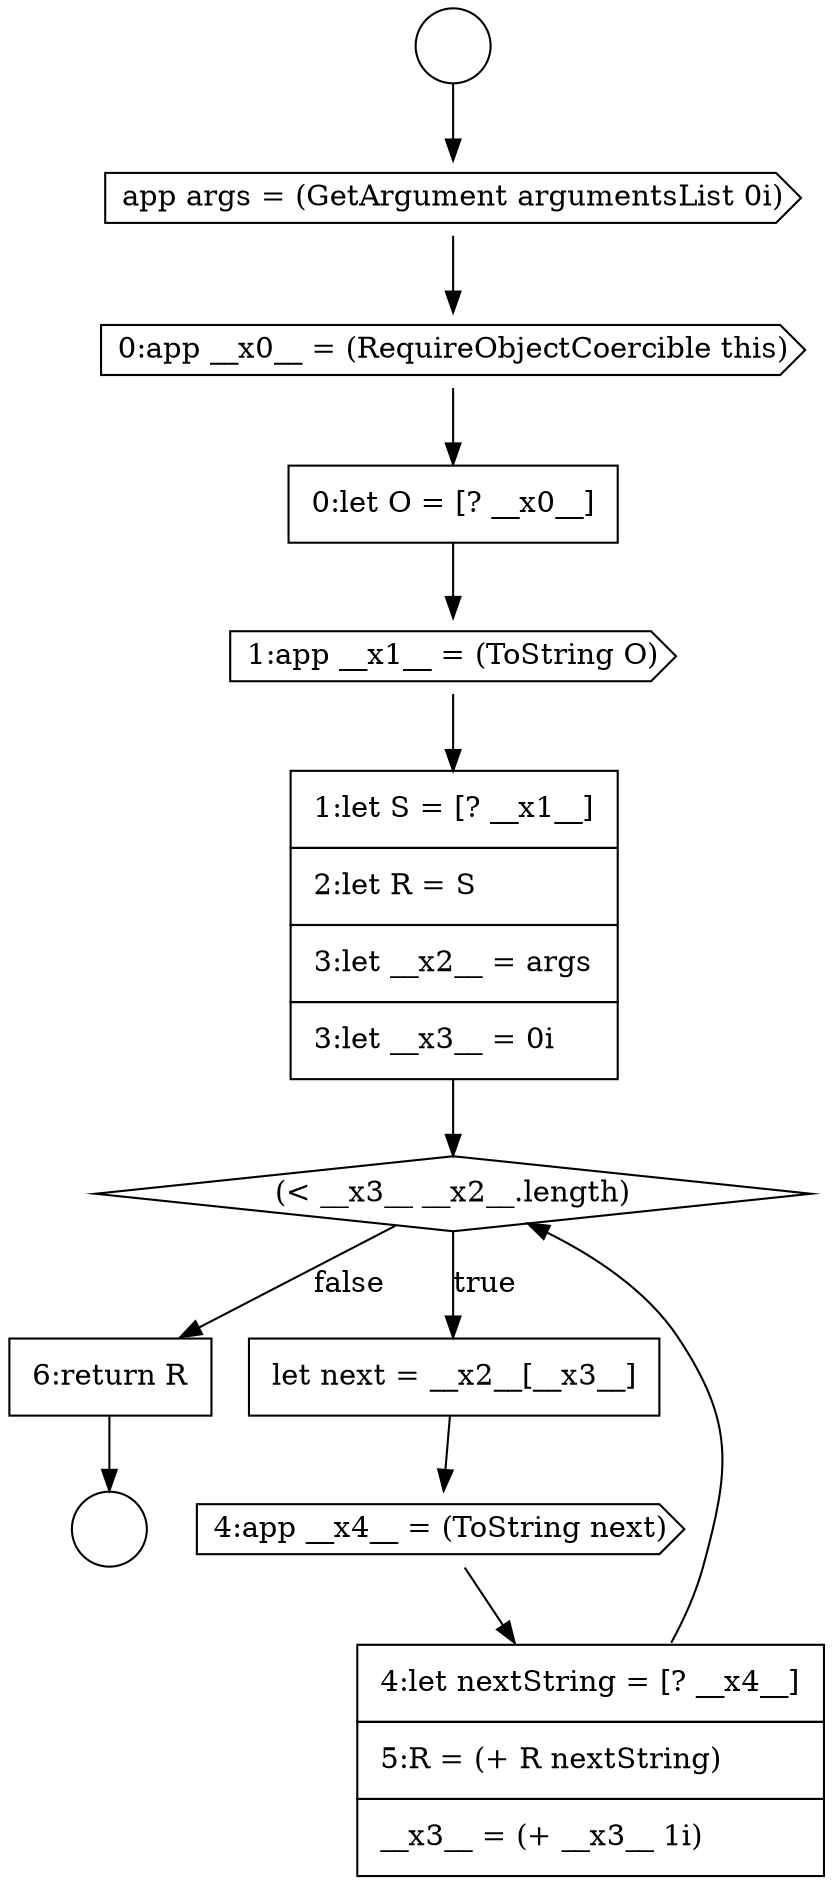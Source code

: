 digraph {
  node14007 [shape=diamond, label=<<font color="black">(&lt; __x3__ __x2__.length)</font>> color="black" fillcolor="white" style=filled]
  node14002 [shape=cds, label=<<font color="black">app args = (GetArgument argumentsList 0i)</font>> color="black" fillcolor="white" style=filled]
  node14004 [shape=none, margin=0, label=<<font color="black">
    <table border="0" cellborder="1" cellspacing="0" cellpadding="10">
      <tr><td align="left">0:let O = [? __x0__]</td></tr>
    </table>
  </font>> color="black" fillcolor="white" style=filled]
  node14000 [shape=circle label=" " color="black" fillcolor="white" style=filled]
  node14011 [shape=none, margin=0, label=<<font color="black">
    <table border="0" cellborder="1" cellspacing="0" cellpadding="10">
      <tr><td align="left">6:return R</td></tr>
    </table>
  </font>> color="black" fillcolor="white" style=filled]
  node14010 [shape=none, margin=0, label=<<font color="black">
    <table border="0" cellborder="1" cellspacing="0" cellpadding="10">
      <tr><td align="left">4:let nextString = [? __x4__]</td></tr>
      <tr><td align="left">5:R = (+ R nextString)</td></tr>
      <tr><td align="left">__x3__ = (+ __x3__ 1i)</td></tr>
    </table>
  </font>> color="black" fillcolor="white" style=filled]
  node14005 [shape=cds, label=<<font color="black">1:app __x1__ = (ToString O)</font>> color="black" fillcolor="white" style=filled]
  node14009 [shape=cds, label=<<font color="black">4:app __x4__ = (ToString next)</font>> color="black" fillcolor="white" style=filled]
  node14001 [shape=circle label=" " color="black" fillcolor="white" style=filled]
  node14006 [shape=none, margin=0, label=<<font color="black">
    <table border="0" cellborder="1" cellspacing="0" cellpadding="10">
      <tr><td align="left">1:let S = [? __x1__]</td></tr>
      <tr><td align="left">2:let R = S</td></tr>
      <tr><td align="left">3:let __x2__ = args</td></tr>
      <tr><td align="left">3:let __x3__ = 0i</td></tr>
    </table>
  </font>> color="black" fillcolor="white" style=filled]
  node14008 [shape=none, margin=0, label=<<font color="black">
    <table border="0" cellborder="1" cellspacing="0" cellpadding="10">
      <tr><td align="left">let next = __x2__[__x3__]</td></tr>
    </table>
  </font>> color="black" fillcolor="white" style=filled]
  node14003 [shape=cds, label=<<font color="black">0:app __x0__ = (RequireObjectCoercible this)</font>> color="black" fillcolor="white" style=filled]
  node14010 -> node14007 [ color="black"]
  node14003 -> node14004 [ color="black"]
  node14004 -> node14005 [ color="black"]
  node14008 -> node14009 [ color="black"]
  node14011 -> node14001 [ color="black"]
  node14007 -> node14008 [label=<<font color="black">true</font>> color="black"]
  node14007 -> node14011 [label=<<font color="black">false</font>> color="black"]
  node14005 -> node14006 [ color="black"]
  node14002 -> node14003 [ color="black"]
  node14006 -> node14007 [ color="black"]
  node14009 -> node14010 [ color="black"]
  node14000 -> node14002 [ color="black"]
}
